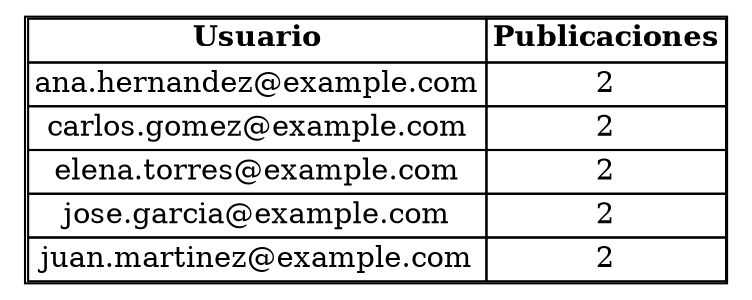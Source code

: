 digraph G {
node [shape=plaintext];
Top5Usuarios [label=<
<table border='1' cellborder='1' cellspacing='0'>
<tr><td><b>Usuario</b></td><td><b>Publicaciones</b></td></tr>
<tr><td>ana.hernandez@example.com</td><td>2</td></tr>
<tr><td>carlos.gomez@example.com</td><td>2</td></tr>
<tr><td>elena.torres@example.com</td><td>2</td></tr>
<tr><td>jose.garcia@example.com</td><td>2</td></tr>
<tr><td>juan.martinez@example.com</td><td>2</td></tr>
</table>>];
}
